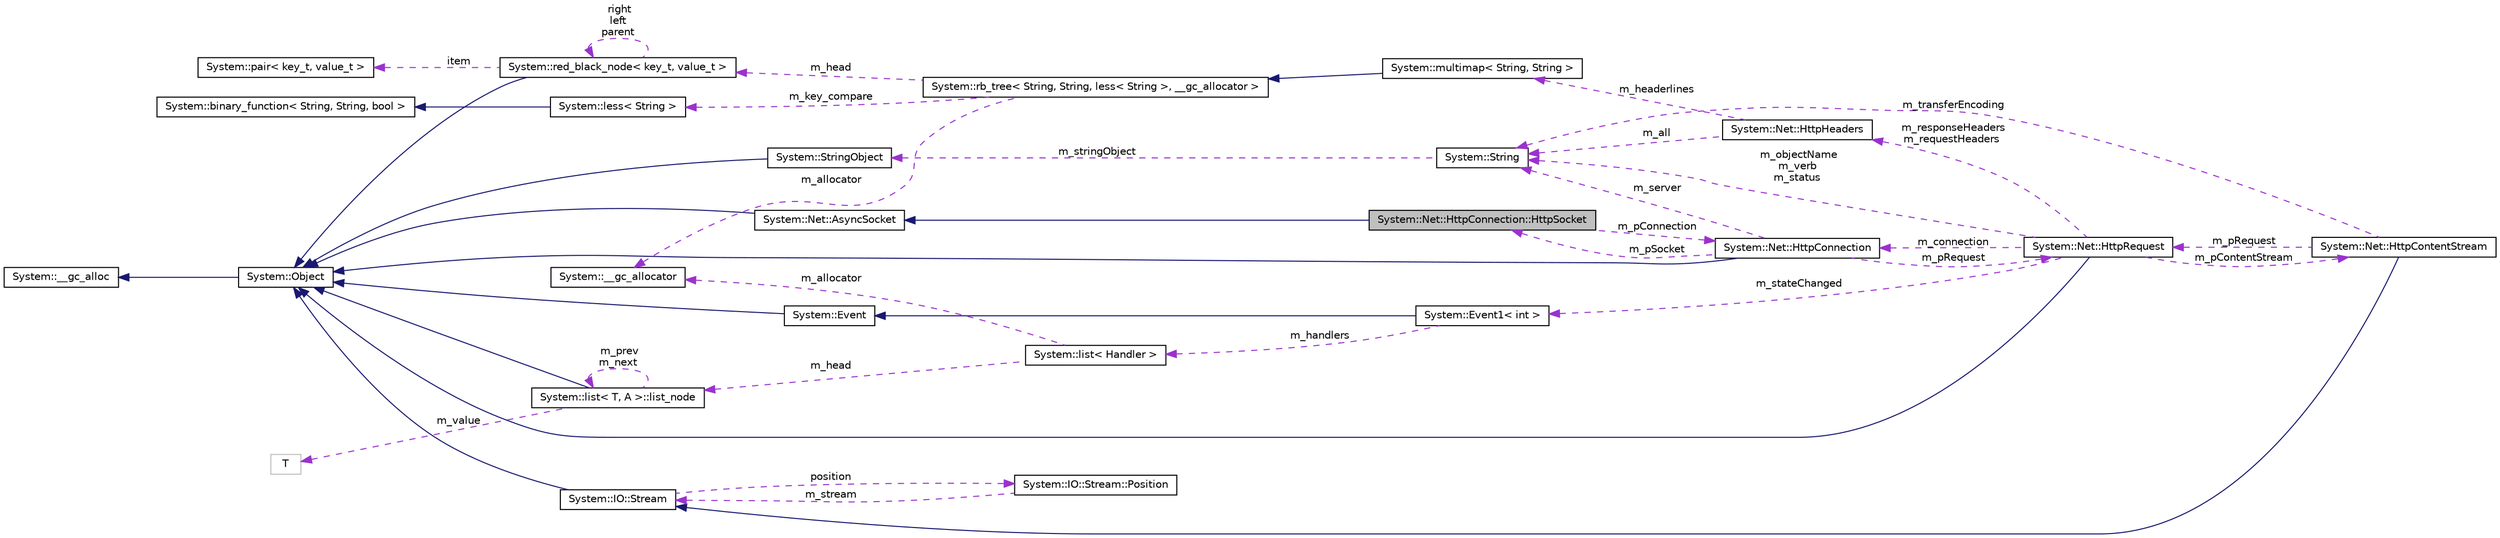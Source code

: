 digraph G
{
  edge [fontname="Helvetica",fontsize="10",labelfontname="Helvetica",labelfontsize="10"];
  node [fontname="Helvetica",fontsize="10",shape=record];
  rankdir="LR";
  Node1 [label="System::Net::HttpConnection::HttpSocket",height=0.2,width=0.4,color="black", fillcolor="grey75", style="filled" fontcolor="black"];
  Node2 -> Node1 [dir="back",color="midnightblue",fontsize="10",style="solid",fontname="Helvetica"];
  Node2 [label="System::Net::AsyncSocket",height=0.2,width=0.4,color="black", fillcolor="white", style="filled",URL="$class_system_1_1_net_1_1_async_socket.html"];
  Node3 -> Node2 [dir="back",color="midnightblue",fontsize="10",style="solid",fontname="Helvetica"];
  Node3 [label="System::Object",height=0.2,width=0.4,color="black", fillcolor="white", style="filled",URL="$class_system_1_1_object.html"];
  Node4 -> Node3 [dir="back",color="midnightblue",fontsize="10",style="solid",fontname="Helvetica"];
  Node4 [label="System::__gc_alloc",height=0.2,width=0.4,color="black", fillcolor="white", style="filled",URL="$class_system_1_1____gc__alloc.html"];
  Node5 -> Node1 [dir="back",color="darkorchid3",fontsize="10",style="dashed",label=" m_pConnection" ,fontname="Helvetica"];
  Node5 [label="System::Net::HttpConnection",height=0.2,width=0.4,color="black", fillcolor="white", style="filled",URL="$class_system_1_1_net_1_1_http_connection.html"];
  Node3 -> Node5 [dir="back",color="midnightblue",fontsize="10",style="solid",fontname="Helvetica"];
  Node1 -> Node5 [dir="back",color="darkorchid3",fontsize="10",style="dashed",label=" m_pSocket" ,fontname="Helvetica"];
  Node6 -> Node5 [dir="back",color="darkorchid3",fontsize="10",style="dashed",label=" m_pRequest" ,fontname="Helvetica"];
  Node6 [label="System::Net::HttpRequest",height=0.2,width=0.4,color="black", fillcolor="white", style="filled",URL="$class_system_1_1_net_1_1_http_request.html"];
  Node3 -> Node6 [dir="back",color="midnightblue",fontsize="10",style="solid",fontname="Helvetica"];
  Node5 -> Node6 [dir="back",color="darkorchid3",fontsize="10",style="dashed",label=" m_connection" ,fontname="Helvetica"];
  Node7 -> Node6 [dir="back",color="darkorchid3",fontsize="10",style="dashed",label=" m_stateChanged" ,fontname="Helvetica"];
  Node7 [label="System::Event1\< int \>",height=0.2,width=0.4,color="black", fillcolor="white", style="filled",URL="$class_system_1_1_event1.html"];
  Node8 -> Node7 [dir="back",color="midnightblue",fontsize="10",style="solid",fontname="Helvetica"];
  Node8 [label="System::Event",height=0.2,width=0.4,color="black", fillcolor="white", style="filled",URL="$class_system_1_1_event.html"];
  Node3 -> Node8 [dir="back",color="midnightblue",fontsize="10",style="solid",fontname="Helvetica"];
  Node9 -> Node7 [dir="back",color="darkorchid3",fontsize="10",style="dashed",label=" m_handlers" ,fontname="Helvetica"];
  Node9 [label="System::list\< Handler \>",height=0.2,width=0.4,color="black", fillcolor="white", style="filled",URL="$class_system_1_1list.html"];
  Node10 -> Node9 [dir="back",color="darkorchid3",fontsize="10",style="dashed",label=" m_allocator" ,fontname="Helvetica"];
  Node10 [label="System::__gc_allocator",height=0.2,width=0.4,color="black", fillcolor="white", style="filled",URL="$class_system_1_1____gc__allocator.html"];
  Node11 -> Node9 [dir="back",color="darkorchid3",fontsize="10",style="dashed",label=" m_head" ,fontname="Helvetica"];
  Node11 [label="System::list\< T, A \>::list_node",height=0.2,width=0.4,color="black", fillcolor="white", style="filled",URL="$class_system_1_1list_1_1list__node.html"];
  Node3 -> Node11 [dir="back",color="midnightblue",fontsize="10",style="solid",fontname="Helvetica"];
  Node11 -> Node11 [dir="back",color="darkorchid3",fontsize="10",style="dashed",label=" m_prev\nm_next" ,fontname="Helvetica"];
  Node12 -> Node11 [dir="back",color="darkorchid3",fontsize="10",style="dashed",label=" m_value" ,fontname="Helvetica"];
  Node12 [label="T",height=0.2,width=0.4,color="grey75", fillcolor="white", style="filled"];
  Node13 -> Node6 [dir="back",color="darkorchid3",fontsize="10",style="dashed",label=" m_pContentStream" ,fontname="Helvetica"];
  Node13 [label="System::Net::HttpContentStream",height=0.2,width=0.4,color="black", fillcolor="white", style="filled",URL="$class_system_1_1_net_1_1_http_content_stream.html"];
  Node14 -> Node13 [dir="back",color="midnightblue",fontsize="10",style="solid",fontname="Helvetica"];
  Node14 [label="System::IO::Stream",height=0.2,width=0.4,color="black", fillcolor="white", style="filled",URL="$class_system_1_1_i_o_1_1_stream.html"];
  Node3 -> Node14 [dir="back",color="midnightblue",fontsize="10",style="solid",fontname="Helvetica"];
  Node15 -> Node14 [dir="back",color="darkorchid3",fontsize="10",style="dashed",label=" position" ,fontname="Helvetica"];
  Node15 [label="System::IO::Stream::Position",height=0.2,width=0.4,color="black", fillcolor="white", style="filled",URL="$class_system_1_1_i_o_1_1_stream_1_1_position.html"];
  Node14 -> Node15 [dir="back",color="darkorchid3",fontsize="10",style="dashed",label=" m_stream" ,fontname="Helvetica"];
  Node6 -> Node13 [dir="back",color="darkorchid3",fontsize="10",style="dashed",label=" m_pRequest" ,fontname="Helvetica"];
  Node16 -> Node13 [dir="back",color="darkorchid3",fontsize="10",style="dashed",label=" m_transferEncoding" ,fontname="Helvetica"];
  Node16 [label="System::String",height=0.2,width=0.4,color="black", fillcolor="white", style="filled",URL="$class_system_1_1_string.html"];
  Node17 -> Node16 [dir="back",color="darkorchid3",fontsize="10",style="dashed",label=" m_stringObject" ,fontname="Helvetica"];
  Node17 [label="System::StringObject",height=0.2,width=0.4,color="black", fillcolor="white", style="filled",URL="$class_system_1_1_string_object.html"];
  Node3 -> Node17 [dir="back",color="midnightblue",fontsize="10",style="solid",fontname="Helvetica"];
  Node18 -> Node6 [dir="back",color="darkorchid3",fontsize="10",style="dashed",label=" m_responseHeaders\nm_requestHeaders" ,fontname="Helvetica"];
  Node18 [label="System::Net::HttpHeaders",height=0.2,width=0.4,color="black", fillcolor="white", style="filled",URL="$class_system_1_1_net_1_1_http_headers.html"];
  Node19 -> Node18 [dir="back",color="darkorchid3",fontsize="10",style="dashed",label=" m_headerlines" ,fontname="Helvetica"];
  Node19 [label="System::multimap\< String, String \>",height=0.2,width=0.4,color="black", fillcolor="white", style="filled",URL="$class_system_1_1multimap.html"];
  Node20 -> Node19 [dir="back",color="midnightblue",fontsize="10",style="solid",fontname="Helvetica"];
  Node20 [label="System::rb_tree\< String, String, less\< String \>, __gc_allocator \>",height=0.2,width=0.4,color="black", fillcolor="white", style="filled",URL="$class_system_1_1rb__tree.html"];
  Node10 -> Node20 [dir="back",color="darkorchid3",fontsize="10",style="dashed",label=" m_allocator" ,fontname="Helvetica"];
  Node21 -> Node20 [dir="back",color="darkorchid3",fontsize="10",style="dashed",label=" m_key_compare" ,fontname="Helvetica"];
  Node21 [label="System::less\< String \>",height=0.2,width=0.4,color="black", fillcolor="white", style="filled",URL="$class_system_1_1less_3_01_string_01_4.html"];
  Node22 -> Node21 [dir="back",color="midnightblue",fontsize="10",style="solid",fontname="Helvetica"];
  Node22 [label="System::binary_function\< String, String, bool \>",height=0.2,width=0.4,color="black", fillcolor="white", style="filled",URL="$class_system_1_1binary__function.html"];
  Node23 -> Node20 [dir="back",color="darkorchid3",fontsize="10",style="dashed",label=" m_head" ,fontname="Helvetica"];
  Node23 [label="System::red_black_node\< key_t, value_t \>",height=0.2,width=0.4,color="black", fillcolor="white", style="filled",URL="$class_system_1_1red__black__node.html"];
  Node3 -> Node23 [dir="back",color="midnightblue",fontsize="10",style="solid",fontname="Helvetica"];
  Node23 -> Node23 [dir="back",color="darkorchid3",fontsize="10",style="dashed",label=" right\nleft\nparent" ,fontname="Helvetica"];
  Node24 -> Node23 [dir="back",color="darkorchid3",fontsize="10",style="dashed",label=" item" ,fontname="Helvetica"];
  Node24 [label="System::pair\< key_t, value_t \>",height=0.2,width=0.4,color="black", fillcolor="white", style="filled",URL="$class_system_1_1pair.html"];
  Node16 -> Node18 [dir="back",color="darkorchid3",fontsize="10",style="dashed",label=" m_all" ,fontname="Helvetica"];
  Node16 -> Node6 [dir="back",color="darkorchid3",fontsize="10",style="dashed",label=" m_objectName\nm_verb\nm_status" ,fontname="Helvetica"];
  Node16 -> Node5 [dir="back",color="darkorchid3",fontsize="10",style="dashed",label=" m_server" ,fontname="Helvetica"];
}
